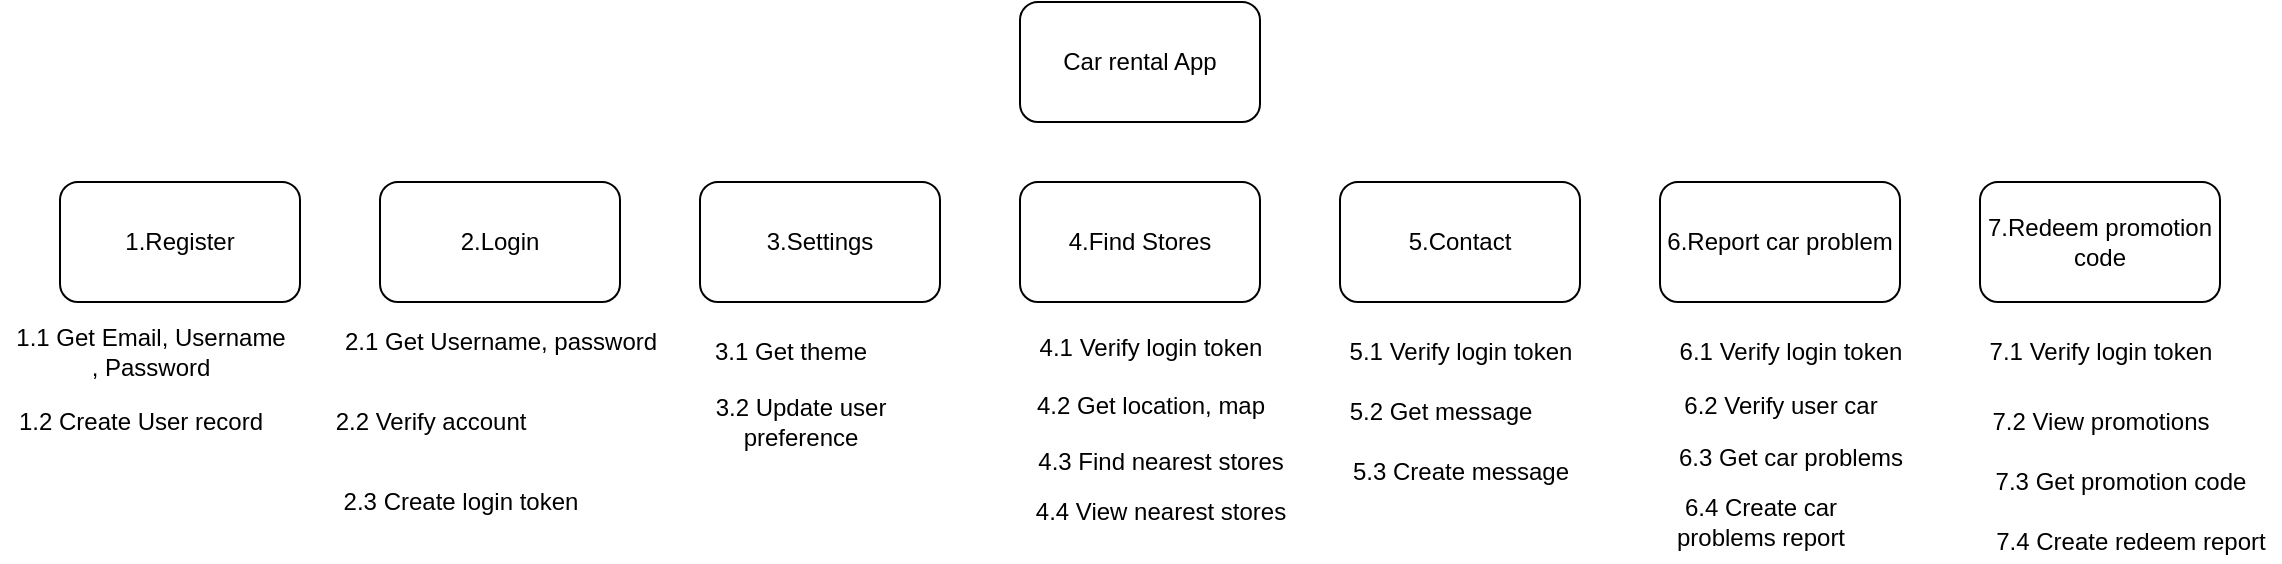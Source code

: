 <mxfile version="12.3.3" type="device" pages="1"><diagram id="3kfmAXgB9EHXoaSz6Lhv" name="Page-1"><mxGraphModel dx="2302" dy="1129" grid="1" gridSize="10" guides="1" tooltips="1" connect="1" arrows="1" fold="1" page="1" pageScale="1" pageWidth="850" pageHeight="1100" math="0" shadow="0"><root><mxCell id="0"/><mxCell id="1" parent="0"/><mxCell id="ajONBW_u2KeINDrpF76F-2" value="Car rental App" style="rounded=1;whiteSpace=wrap;html=1;" vertex="1" parent="1"><mxGeometry x="520" y="30" width="120" height="60" as="geometry"/></mxCell><mxCell id="ajONBW_u2KeINDrpF76F-3" value="2.Login" style="rounded=1;whiteSpace=wrap;html=1;" vertex="1" parent="1"><mxGeometry x="200" y="120" width="120" height="60" as="geometry"/></mxCell><mxCell id="ajONBW_u2KeINDrpF76F-4" value="1.Register" style="rounded=1;whiteSpace=wrap;html=1;" vertex="1" parent="1"><mxGeometry x="40" y="120" width="120" height="60" as="geometry"/></mxCell><mxCell id="ajONBW_u2KeINDrpF76F-5" value="3.Settings" style="rounded=1;whiteSpace=wrap;html=1;" vertex="1" parent="1"><mxGeometry x="360" y="120" width="120" height="60" as="geometry"/></mxCell><mxCell id="ajONBW_u2KeINDrpF76F-6" value="4.Find Stores" style="rounded=1;whiteSpace=wrap;html=1;" vertex="1" parent="1"><mxGeometry x="520" y="120" width="120" height="60" as="geometry"/></mxCell><mxCell id="ajONBW_u2KeINDrpF76F-7" value="5.Contact" style="rounded=1;whiteSpace=wrap;html=1;" vertex="1" parent="1"><mxGeometry x="680" y="120" width="120" height="60" as="geometry"/></mxCell><mxCell id="ajONBW_u2KeINDrpF76F-9" value="6.Report car problem" style="rounded=1;whiteSpace=wrap;html=1;" vertex="1" parent="1"><mxGeometry x="840" y="120" width="120" height="60" as="geometry"/></mxCell><mxCell id="ajONBW_u2KeINDrpF76F-10" value="7.Redeem promotion code" style="rounded=1;whiteSpace=wrap;html=1;" vertex="1" parent="1"><mxGeometry x="1000" y="120" width="120" height="60" as="geometry"/></mxCell><mxCell id="ajONBW_u2KeINDrpF76F-12" value="&lt;div&gt;1.1 Get Email, Username&lt;/div&gt;&lt;div&gt;, Password&lt;/div&gt;" style="text;html=1;align=center;verticalAlign=middle;resizable=0;points=[];;autosize=1;" vertex="1" parent="1"><mxGeometry x="10" y="190" width="150" height="30" as="geometry"/></mxCell><mxCell id="ajONBW_u2KeINDrpF76F-13" value="1.2 Create User record" style="text;html=1;align=center;verticalAlign=middle;resizable=0;points=[];;autosize=1;" vertex="1" parent="1"><mxGeometry x="10" y="230" width="140" height="20" as="geometry"/></mxCell><mxCell id="ajONBW_u2KeINDrpF76F-14" value="2.1 Get Username, password" style="text;html=1;align=center;verticalAlign=middle;resizable=0;points=[];;autosize=1;" vertex="1" parent="1"><mxGeometry x="170" y="190" width="180" height="20" as="geometry"/></mxCell><mxCell id="ajONBW_u2KeINDrpF76F-15" value="2.2 Verify account" style="text;html=1;align=center;verticalAlign=middle;resizable=0;points=[];;autosize=1;" vertex="1" parent="1"><mxGeometry x="170" y="230" width="110" height="20" as="geometry"/></mxCell><mxCell id="ajONBW_u2KeINDrpF76F-16" value="2.3 Create login token" style="text;html=1;align=center;verticalAlign=middle;resizable=0;points=[];;autosize=1;" vertex="1" parent="1"><mxGeometry x="170" y="270" width="140" height="20" as="geometry"/></mxCell><mxCell id="ajONBW_u2KeINDrpF76F-17" value="3.1 Get theme" style="text;html=1;align=center;verticalAlign=middle;resizable=0;points=[];;autosize=1;" vertex="1" parent="1"><mxGeometry x="360" y="195" width="90" height="20" as="geometry"/></mxCell><mxCell id="ajONBW_u2KeINDrpF76F-19" value="&lt;div&gt;3.2 Update user &lt;br&gt;&lt;/div&gt;&lt;div&gt;preference&lt;/div&gt;" style="text;html=1;align=center;verticalAlign=middle;resizable=0;points=[];;autosize=1;" vertex="1" parent="1"><mxGeometry x="360" y="225" width="100" height="30" as="geometry"/></mxCell><mxCell id="ajONBW_u2KeINDrpF76F-20" value="4.1 Verify login token" style="text;html=1;align=center;verticalAlign=middle;resizable=0;points=[];;autosize=1;" vertex="1" parent="1"><mxGeometry x="520" y="192.5" width="130" height="20" as="geometry"/></mxCell><mxCell id="ajONBW_u2KeINDrpF76F-21" value="4.2 Get location, map" style="text;html=1;align=center;verticalAlign=middle;resizable=0;points=[];;autosize=1;" vertex="1" parent="1"><mxGeometry x="520" y="221.5" width="130" height="20" as="geometry"/></mxCell><mxCell id="ajONBW_u2KeINDrpF76F-22" value="4.3 Find nearest stores" style="text;html=1;align=center;verticalAlign=middle;resizable=0;points=[];;autosize=1;" vertex="1" parent="1"><mxGeometry x="520" y="250" width="140" height="20" as="geometry"/></mxCell><mxCell id="ajONBW_u2KeINDrpF76F-23" value="4.4 View nearest stores" style="text;html=1;align=center;verticalAlign=middle;resizable=0;points=[];;autosize=1;" vertex="1" parent="1"><mxGeometry x="520" y="275" width="140" height="20" as="geometry"/></mxCell><mxCell id="ajONBW_u2KeINDrpF76F-24" value="5.1 Verify login token" style="text;html=1;align=center;verticalAlign=middle;resizable=0;points=[];;autosize=1;" vertex="1" parent="1"><mxGeometry x="675" y="195" width="130" height="20" as="geometry"/></mxCell><mxCell id="ajONBW_u2KeINDrpF76F-25" value="5.2 Get message" style="text;html=1;align=center;verticalAlign=middle;resizable=0;points=[];;autosize=1;" vertex="1" parent="1"><mxGeometry x="675" y="225" width="110" height="20" as="geometry"/></mxCell><mxCell id="ajONBW_u2KeINDrpF76F-26" value="5.3 Create message" style="text;html=1;align=center;verticalAlign=middle;resizable=0;points=[];;autosize=1;" vertex="1" parent="1"><mxGeometry x="675" y="255" width="130" height="20" as="geometry"/></mxCell><mxCell id="ajONBW_u2KeINDrpF76F-27" value="6.1 Verify login token" style="text;html=1;align=center;verticalAlign=middle;resizable=0;points=[];;autosize=1;" vertex="1" parent="1"><mxGeometry x="840" y="195" width="130" height="20" as="geometry"/></mxCell><mxCell id="ajONBW_u2KeINDrpF76F-30" value="6.2 Verify user car" style="text;html=1;align=center;verticalAlign=middle;resizable=0;points=[];;autosize=1;" vertex="1" parent="1"><mxGeometry x="845" y="221.5" width="110" height="20" as="geometry"/></mxCell><mxCell id="ajONBW_u2KeINDrpF76F-33" value="6.3 Get car problems" style="text;html=1;align=center;verticalAlign=middle;resizable=0;points=[];;autosize=1;" vertex="1" parent="1"><mxGeometry x="840" y="248" width="130" height="20" as="geometry"/></mxCell><mxCell id="ajONBW_u2KeINDrpF76F-34" value="&lt;div&gt;6.4 Create car &lt;br&gt;&lt;/div&gt;&lt;div&gt;problems report&lt;/div&gt;" style="text;html=1;align=center;verticalAlign=middle;resizable=0;points=[];;autosize=1;" vertex="1" parent="1"><mxGeometry x="840" y="274.5" width="100" height="30" as="geometry"/></mxCell><mxCell id="ajONBW_u2KeINDrpF76F-35" value="7.1 Verify login token" style="text;html=1;align=center;verticalAlign=middle;resizable=0;points=[];;autosize=1;" vertex="1" parent="1"><mxGeometry x="995" y="195" width="130" height="20" as="geometry"/></mxCell><mxCell id="ajONBW_u2KeINDrpF76F-36" value="7.2 View promotions" style="text;html=1;align=center;verticalAlign=middle;resizable=0;points=[];;autosize=1;" vertex="1" parent="1"><mxGeometry x="995" y="230" width="130" height="20" as="geometry"/></mxCell><mxCell id="ajONBW_u2KeINDrpF76F-37" value="7.3 Get promotion code" style="text;html=1;align=center;verticalAlign=middle;resizable=0;points=[];;autosize=1;" vertex="1" parent="1"><mxGeometry x="1000" y="260" width="140" height="20" as="geometry"/></mxCell><mxCell id="ajONBW_u2KeINDrpF76F-38" value="7.4 Create redeem report" style="text;html=1;align=center;verticalAlign=middle;resizable=0;points=[];;autosize=1;" vertex="1" parent="1"><mxGeometry x="1000" y="290" width="150" height="20" as="geometry"/></mxCell></root></mxGraphModel></diagram></mxfile>